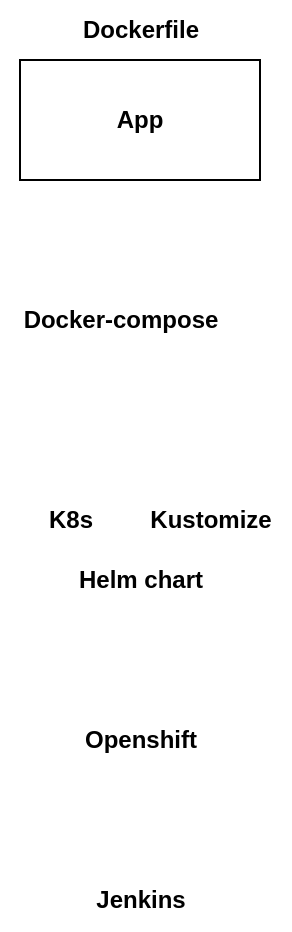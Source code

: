 <mxfile version="20.8.16" type="device"><diagram name="Page-1" id="MUm69qARo17osFpO1OSH"><mxGraphModel dx="1098" dy="838" grid="1" gridSize="10" guides="1" tooltips="1" connect="1" arrows="1" fold="1" page="1" pageScale="1" pageWidth="850" pageHeight="1100" math="0" shadow="0"><root><mxCell id="0"/><mxCell id="1" parent="0"/><mxCell id="JHJ5hwGs0jZeTTPd0fL5-1" value="&lt;b&gt;App&lt;/b&gt;" style="rounded=0;whiteSpace=wrap;html=1;" vertex="1" parent="1"><mxGeometry x="180" y="80" width="120" height="60" as="geometry"/></mxCell><mxCell id="JHJ5hwGs0jZeTTPd0fL5-2" value="&lt;b&gt;Dockerfile&lt;/b&gt;" style="text;html=1;align=center;verticalAlign=middle;resizable=0;points=[];autosize=1;strokeColor=none;fillColor=none;" vertex="1" parent="1"><mxGeometry x="200" y="50" width="80" height="30" as="geometry"/></mxCell><mxCell id="JHJ5hwGs0jZeTTPd0fL5-3" value="&lt;b&gt;Docker-compose&lt;/b&gt;" style="text;html=1;align=center;verticalAlign=middle;resizable=0;points=[];autosize=1;strokeColor=none;fillColor=none;" vertex="1" parent="1"><mxGeometry x="170" y="195" width="120" height="30" as="geometry"/></mxCell><mxCell id="JHJ5hwGs0jZeTTPd0fL5-4" value="&lt;b&gt;K8s&lt;/b&gt;" style="text;html=1;align=center;verticalAlign=middle;resizable=0;points=[];autosize=1;strokeColor=none;fillColor=none;" vertex="1" parent="1"><mxGeometry x="180" y="295" width="50" height="30" as="geometry"/></mxCell><mxCell id="JHJ5hwGs0jZeTTPd0fL5-5" value="&lt;b&gt;Kustomize&lt;/b&gt;" style="text;html=1;align=center;verticalAlign=middle;resizable=0;points=[];autosize=1;strokeColor=none;fillColor=none;" vertex="1" parent="1"><mxGeometry x="235" y="295" width="80" height="30" as="geometry"/></mxCell><mxCell id="JHJ5hwGs0jZeTTPd0fL5-6" value="&lt;b&gt;Helm chart&lt;/b&gt;" style="text;html=1;align=center;verticalAlign=middle;resizable=0;points=[];autosize=1;strokeColor=none;fillColor=none;" vertex="1" parent="1"><mxGeometry x="195" y="325" width="90" height="30" as="geometry"/></mxCell><mxCell id="JHJ5hwGs0jZeTTPd0fL5-7" value="&lt;b&gt;Openshift&lt;/b&gt;" style="text;html=1;align=center;verticalAlign=middle;resizable=0;points=[];autosize=1;strokeColor=none;fillColor=none;" vertex="1" parent="1"><mxGeometry x="200" y="405" width="80" height="30" as="geometry"/></mxCell><mxCell id="JHJ5hwGs0jZeTTPd0fL5-8" value="&lt;b&gt;Jenkins&lt;/b&gt;" style="text;html=1;align=center;verticalAlign=middle;resizable=0;points=[];autosize=1;strokeColor=none;fillColor=none;" vertex="1" parent="1"><mxGeometry x="205" y="485" width="70" height="30" as="geometry"/></mxCell></root></mxGraphModel></diagram></mxfile>